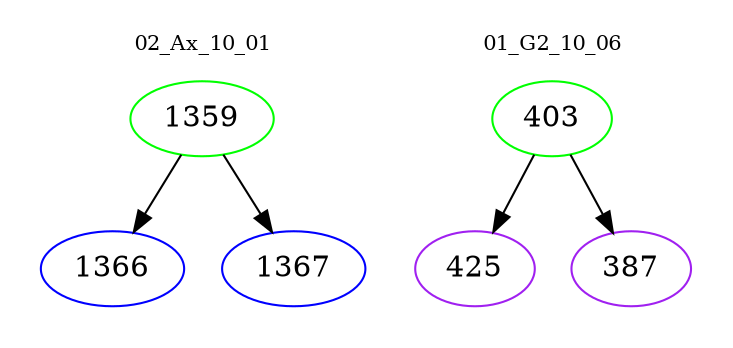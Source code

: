 digraph{
subgraph cluster_0 {
color = white
label = "02_Ax_10_01";
fontsize=10;
T0_1359 [label="1359", color="green"]
T0_1359 -> T0_1366 [color="black"]
T0_1366 [label="1366", color="blue"]
T0_1359 -> T0_1367 [color="black"]
T0_1367 [label="1367", color="blue"]
}
subgraph cluster_1 {
color = white
label = "01_G2_10_06";
fontsize=10;
T1_403 [label="403", color="green"]
T1_403 -> T1_425 [color="black"]
T1_425 [label="425", color="purple"]
T1_403 -> T1_387 [color="black"]
T1_387 [label="387", color="purple"]
}
}
